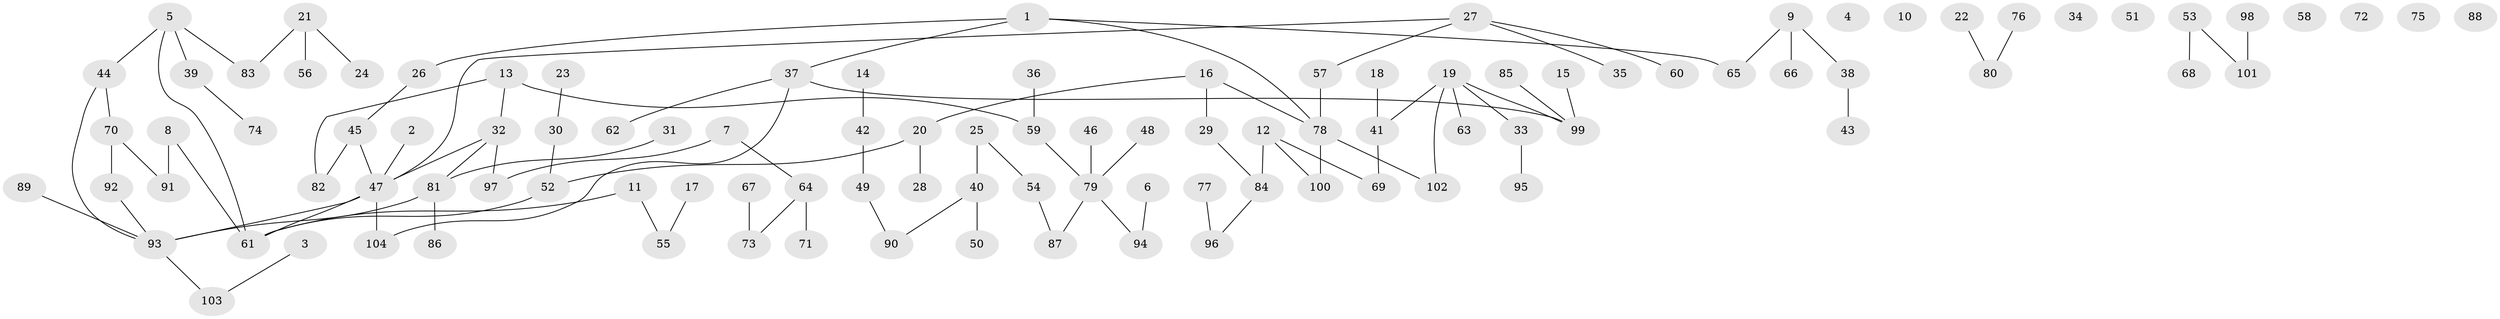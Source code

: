 // coarse degree distribution, {3: 0.18181818181818182, 2: 0.3181818181818182, 1: 0.2727272727272727, 5: 0.18181818181818182, 6: 0.045454545454545456}
// Generated by graph-tools (version 1.1) at 2025/35/03/04/25 23:35:55]
// undirected, 104 vertices, 104 edges
graph export_dot {
  node [color=gray90,style=filled];
  1;
  2;
  3;
  4;
  5;
  6;
  7;
  8;
  9;
  10;
  11;
  12;
  13;
  14;
  15;
  16;
  17;
  18;
  19;
  20;
  21;
  22;
  23;
  24;
  25;
  26;
  27;
  28;
  29;
  30;
  31;
  32;
  33;
  34;
  35;
  36;
  37;
  38;
  39;
  40;
  41;
  42;
  43;
  44;
  45;
  46;
  47;
  48;
  49;
  50;
  51;
  52;
  53;
  54;
  55;
  56;
  57;
  58;
  59;
  60;
  61;
  62;
  63;
  64;
  65;
  66;
  67;
  68;
  69;
  70;
  71;
  72;
  73;
  74;
  75;
  76;
  77;
  78;
  79;
  80;
  81;
  82;
  83;
  84;
  85;
  86;
  87;
  88;
  89;
  90;
  91;
  92;
  93;
  94;
  95;
  96;
  97;
  98;
  99;
  100;
  101;
  102;
  103;
  104;
  1 -- 26;
  1 -- 37;
  1 -- 65;
  1 -- 78;
  2 -- 47;
  3 -- 103;
  5 -- 39;
  5 -- 44;
  5 -- 61;
  5 -- 83;
  6 -- 94;
  7 -- 64;
  7 -- 97;
  8 -- 61;
  8 -- 91;
  9 -- 38;
  9 -- 65;
  9 -- 66;
  11 -- 55;
  11 -- 61;
  12 -- 69;
  12 -- 84;
  12 -- 100;
  13 -- 32;
  13 -- 59;
  13 -- 82;
  14 -- 42;
  15 -- 99;
  16 -- 20;
  16 -- 29;
  16 -- 78;
  17 -- 55;
  18 -- 41;
  19 -- 33;
  19 -- 41;
  19 -- 63;
  19 -- 99;
  19 -- 102;
  20 -- 28;
  20 -- 52;
  21 -- 24;
  21 -- 56;
  21 -- 83;
  22 -- 80;
  23 -- 30;
  25 -- 40;
  25 -- 54;
  26 -- 45;
  27 -- 35;
  27 -- 47;
  27 -- 57;
  27 -- 60;
  29 -- 84;
  30 -- 52;
  31 -- 81;
  32 -- 47;
  32 -- 81;
  32 -- 97;
  33 -- 95;
  36 -- 59;
  37 -- 62;
  37 -- 99;
  37 -- 104;
  38 -- 43;
  39 -- 74;
  40 -- 50;
  40 -- 90;
  41 -- 69;
  42 -- 49;
  44 -- 70;
  44 -- 93;
  45 -- 47;
  45 -- 82;
  46 -- 79;
  47 -- 61;
  47 -- 93;
  47 -- 104;
  48 -- 79;
  49 -- 90;
  52 -- 61;
  53 -- 68;
  53 -- 101;
  54 -- 87;
  57 -- 78;
  59 -- 79;
  64 -- 71;
  64 -- 73;
  67 -- 73;
  70 -- 91;
  70 -- 92;
  76 -- 80;
  77 -- 96;
  78 -- 100;
  78 -- 102;
  79 -- 87;
  79 -- 94;
  81 -- 86;
  81 -- 93;
  84 -- 96;
  85 -- 99;
  89 -- 93;
  92 -- 93;
  93 -- 103;
  98 -- 101;
}
